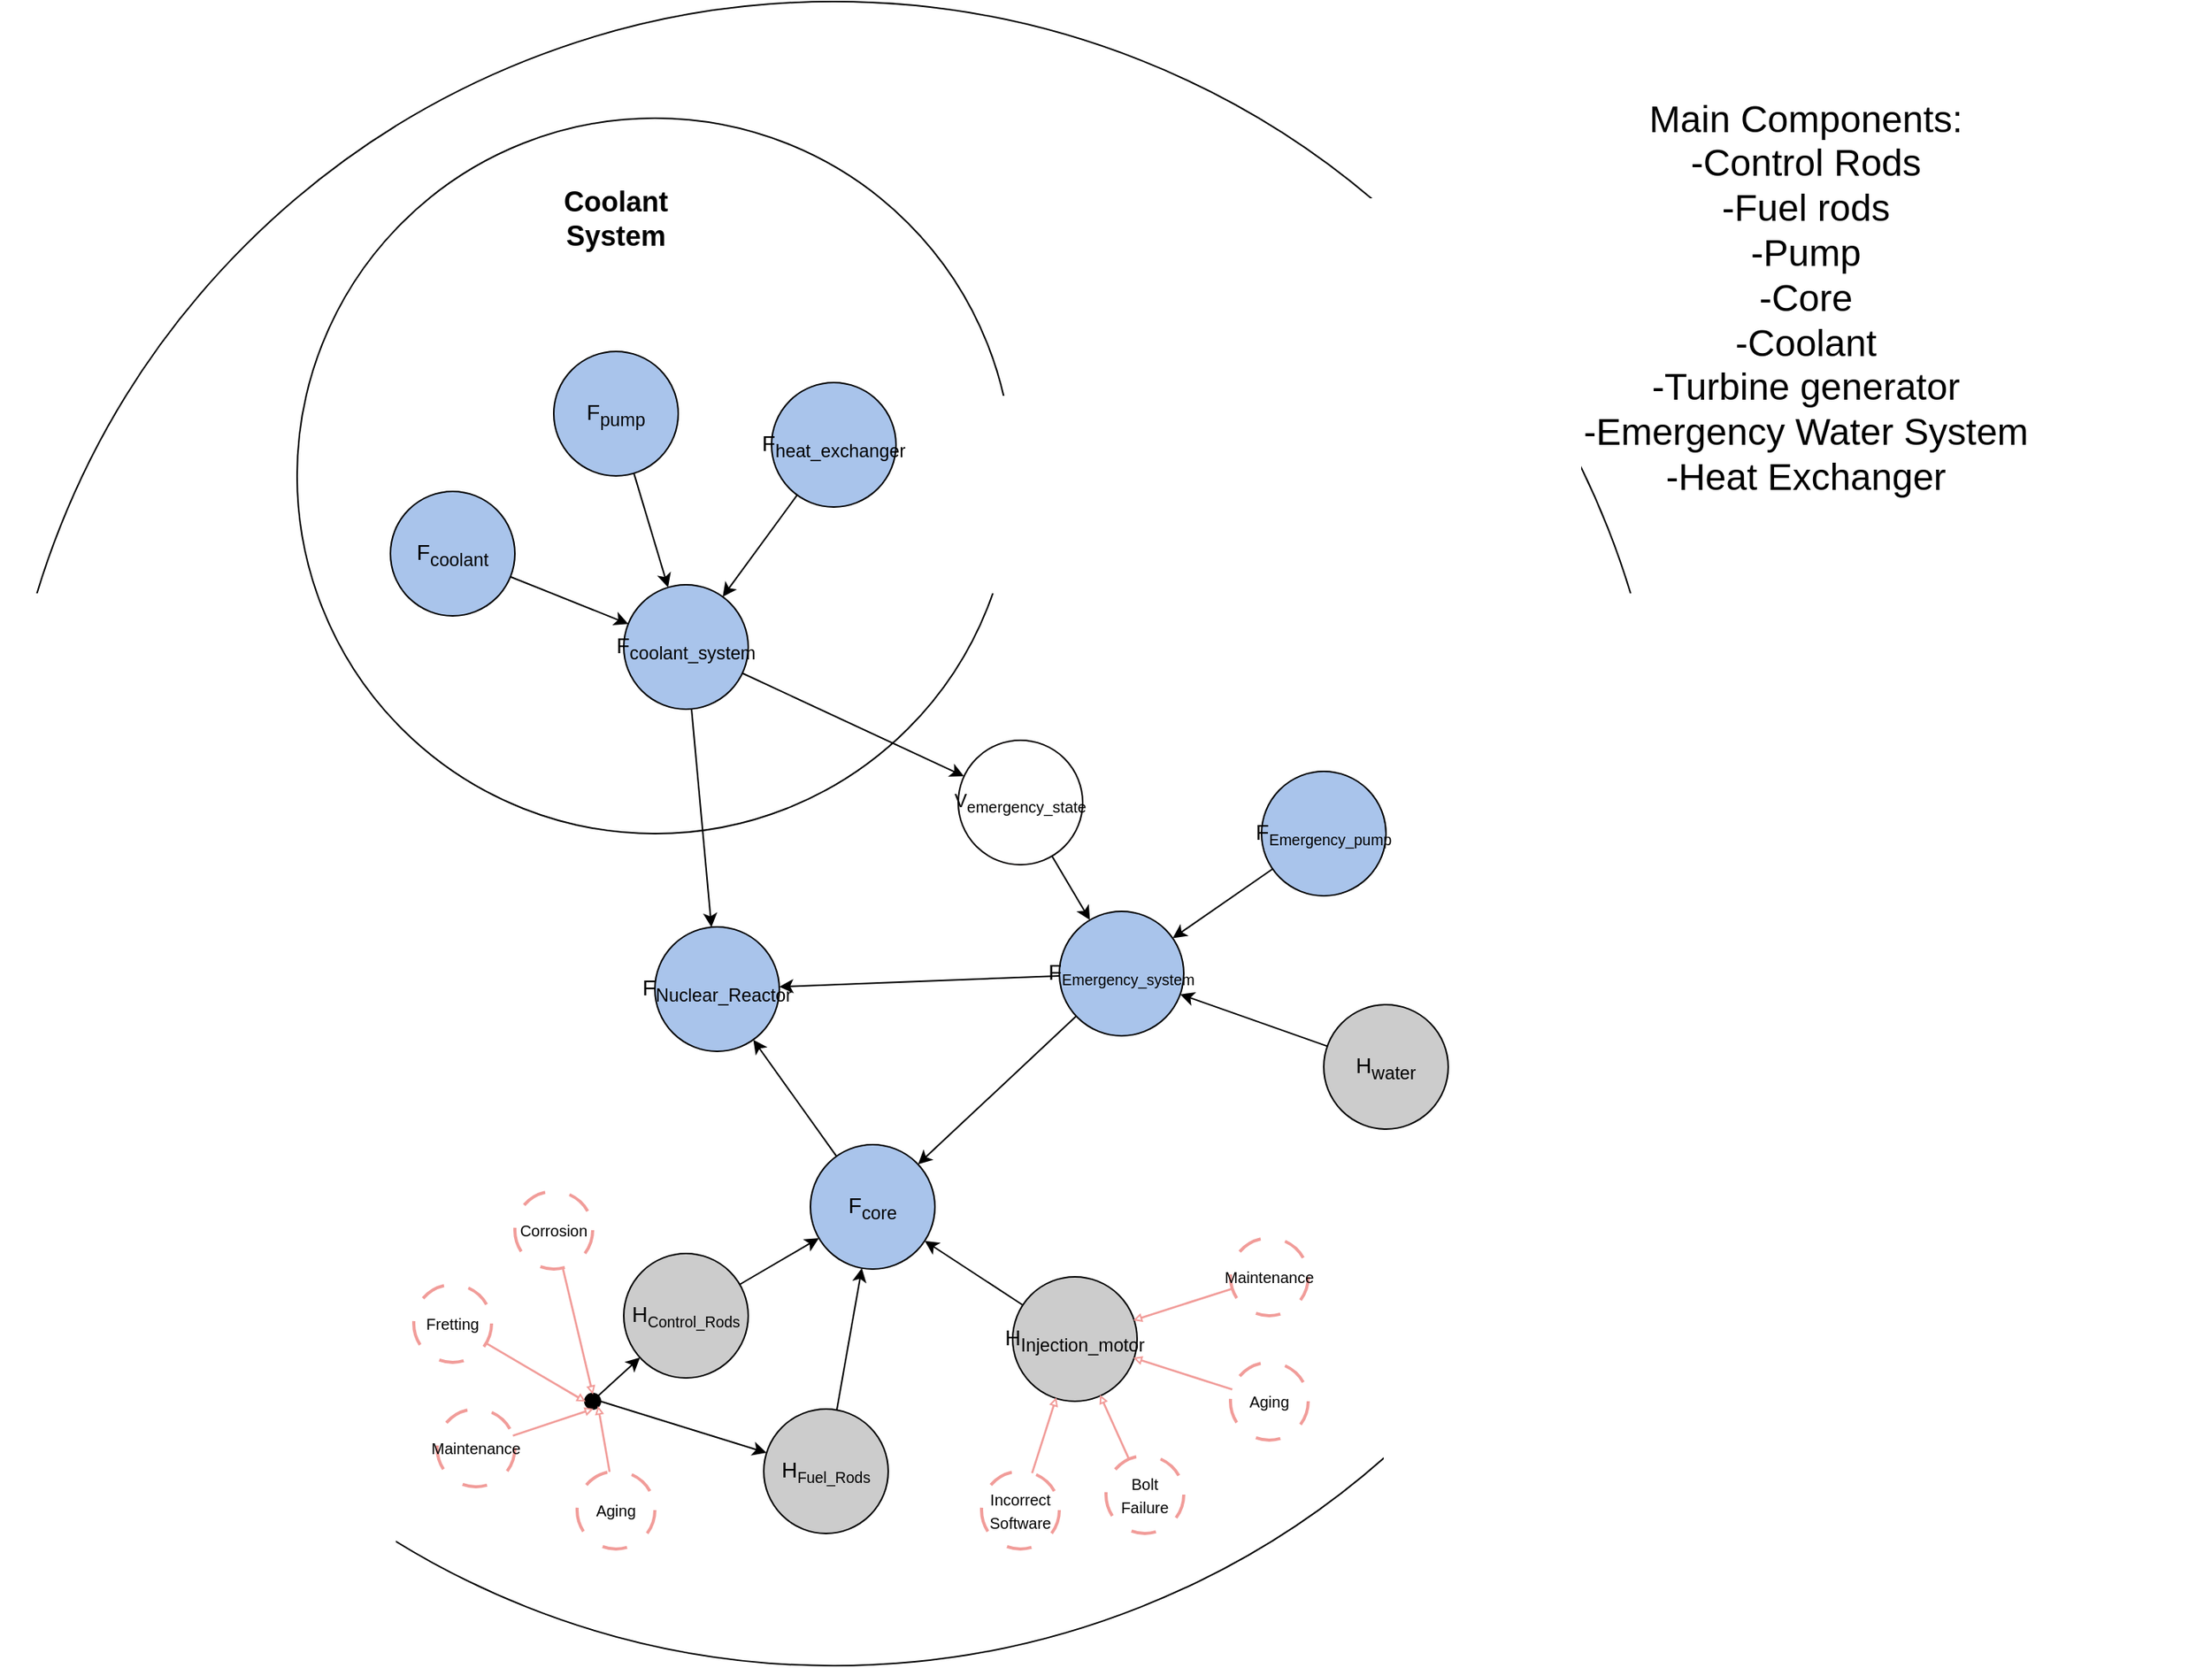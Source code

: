 <mxfile version="22.0.6" type="google">
  <diagram name="Page-1" id="oBmTGOQ4d8iayzNCdB5j">
    <mxGraphModel grid="1" page="1" gridSize="10" guides="1" tooltips="1" connect="1" arrows="1" fold="1" pageScale="1" pageWidth="850" pageHeight="1100" math="0" shadow="0">
      <root>
        <mxCell id="0" />
        <mxCell id="1" parent="0" />
        <mxCell id="Txb1ILuyi1FyjXAz6f0s-2" value="" style="ellipse;whiteSpace=wrap;html=1;aspect=fixed;" vertex="1" parent="1">
          <mxGeometry x="-2520" y="85" width="1070" height="1070" as="geometry" />
        </mxCell>
        <mxCell id="Txb1ILuyi1FyjXAz6f0s-3" value="" style="ellipse;whiteSpace=wrap;html=1;aspect=fixed;" vertex="1" parent="1">
          <mxGeometry x="-2330" y="160" width="460" height="460" as="geometry" />
        </mxCell>
        <mxCell id="Txb1ILuyi1FyjXAz6f0s-1" value="&lt;font style=&quot;font-size: 24px;&quot;&gt;Main Components:&lt;br&gt;-Control Rods&lt;br&gt;-Fuel rods&lt;br&gt;-Pump&lt;br&gt;-Core&lt;br&gt;-Coolant&lt;br&gt;-Turbine generator&lt;br&gt;-Emergency Water System&lt;br&gt;-Heat Exchanger&lt;br&gt;&lt;br&gt;&lt;/font&gt;" style="text;html=1;strokeColor=none;fillColor=none;align=center;verticalAlign=middle;whiteSpace=wrap;rounded=0;" vertex="1" parent="1">
          <mxGeometry x="-1620" y="160" width="520" height="260" as="geometry" />
        </mxCell>
        <mxCell id="Txb1ILuyi1FyjXAz6f0s-5" value="&lt;b&gt;&lt;font style=&quot;font-size: 18px;&quot;&gt;Coolant System&lt;/font&gt;&lt;/b&gt;" style="text;html=1;strokeColor=none;fillColor=none;align=center;verticalAlign=middle;whiteSpace=wrap;rounded=0;" vertex="1" parent="1">
          <mxGeometry x="-2155" y="210" width="60" height="30" as="geometry" />
        </mxCell>
        <mxCell id="Txb1ILuyi1FyjXAz6f0s-38" value="&lt;span style=&quot;font-size: 14px;&quot;&gt;F&lt;sub&gt;pump&lt;/sub&gt;&lt;/span&gt;" style="ellipse;whiteSpace=wrap;html=1;aspect=fixed;fillColor=#A9C4EB;" vertex="1" parent="1">
          <mxGeometry x="-2165" y="310" width="80" height="80" as="geometry" />
        </mxCell>
        <mxCell id="Txb1ILuyi1FyjXAz6f0s-39" value="&lt;span style=&quot;font-size: 14px;&quot;&gt;F&lt;sub&gt;heat_exchanger&lt;/sub&gt;&lt;/span&gt;" style="ellipse;whiteSpace=wrap;html=1;aspect=fixed;fillColor=#A9C4EB;" vertex="1" parent="1">
          <mxGeometry x="-2025" y="330" width="80" height="80" as="geometry" />
        </mxCell>
        <mxCell id="Txb1ILuyi1FyjXAz6f0s-40" value="&lt;span style=&quot;font-size: 14px;&quot;&gt;F&lt;sub&gt;coolant&lt;/sub&gt;&lt;/span&gt;" style="ellipse;whiteSpace=wrap;html=1;aspect=fixed;fillColor=#A9C4EB;" vertex="1" parent="1">
          <mxGeometry x="-2270" y="400" width="80" height="80" as="geometry" />
        </mxCell>
        <mxCell id="Txb1ILuyi1FyjXAz6f0s-41" value="&lt;span style=&quot;font-size: 14px;&quot;&gt;F&lt;sub&gt;coolant_system&lt;/sub&gt;&lt;/span&gt;" style="ellipse;whiteSpace=wrap;html=1;aspect=fixed;fillColor=#A9C4EB;" vertex="1" parent="1">
          <mxGeometry x="-2120" y="460" width="80" height="80" as="geometry" />
        </mxCell>
        <mxCell id="Txb1ILuyi1FyjXAz6f0s-43" value="" style="endArrow=classic;html=1;rounded=0;" edge="1" parent="1" source="Txb1ILuyi1FyjXAz6f0s-38" target="Txb1ILuyi1FyjXAz6f0s-41">
          <mxGeometry width="50" height="50" relative="1" as="geometry">
            <mxPoint x="-2100" y="450" as="sourcePoint" />
            <mxPoint x="-2050" y="400" as="targetPoint" />
          </mxGeometry>
        </mxCell>
        <mxCell id="Txb1ILuyi1FyjXAz6f0s-44" value="" style="endArrow=classic;html=1;rounded=0;" edge="1" parent="1" source="Txb1ILuyi1FyjXAz6f0s-40" target="Txb1ILuyi1FyjXAz6f0s-41">
          <mxGeometry width="50" height="50" relative="1" as="geometry">
            <mxPoint x="-2210" y="510" as="sourcePoint" />
            <mxPoint x="-2160" y="460" as="targetPoint" />
          </mxGeometry>
        </mxCell>
        <mxCell id="Txb1ILuyi1FyjXAz6f0s-46" value="" style="endArrow=classic;html=1;rounded=0;" edge="1" parent="1" source="Txb1ILuyi1FyjXAz6f0s-39" target="Txb1ILuyi1FyjXAz6f0s-41">
          <mxGeometry width="50" height="50" relative="1" as="geometry">
            <mxPoint x="-1950" y="330" as="sourcePoint" />
            <mxPoint x="-1900" y="280" as="targetPoint" />
          </mxGeometry>
        </mxCell>
        <mxCell id="Txb1ILuyi1FyjXAz6f0s-47" value="&lt;span style=&quot;font-size: 14px;&quot;&gt;F&lt;sub&gt;Nuclear_Reactor&lt;/sub&gt;&lt;/span&gt;" style="ellipse;whiteSpace=wrap;html=1;aspect=fixed;fillColor=#A9C4EB;" vertex="1" parent="1">
          <mxGeometry x="-2100" y="680" width="80" height="80" as="geometry" />
        </mxCell>
        <mxCell id="Txb1ILuyi1FyjXAz6f0s-48" value="" style="endArrow=classic;html=1;rounded=0;" edge="1" parent="1" source="Txb1ILuyi1FyjXAz6f0s-41" target="Txb1ILuyi1FyjXAz6f0s-47">
          <mxGeometry width="50" height="50" relative="1" as="geometry">
            <mxPoint x="-2090" y="750" as="sourcePoint" />
            <mxPoint x="-2040" y="700" as="targetPoint" />
          </mxGeometry>
        </mxCell>
        <mxCell id="Txb1ILuyi1FyjXAz6f0s-49" value="V&lt;sub&gt;emergency_state&lt;/sub&gt;" style="ellipse;whiteSpace=wrap;html=1;aspect=fixed;fillColor=#FFFFFF;strokeColor=#080505;strokeWidth=1;" vertex="1" parent="1">
          <mxGeometry x="-1905" y="560" width="80" height="80" as="geometry" />
        </mxCell>
        <mxCell id="Txb1ILuyi1FyjXAz6f0s-51" value="" style="endArrow=classic;html=1;rounded=0;" edge="1" parent="1" source="Txb1ILuyi1FyjXAz6f0s-41" target="Txb1ILuyi1FyjXAz6f0s-49">
          <mxGeometry width="50" height="50" relative="1" as="geometry">
            <mxPoint x="-1880" y="710" as="sourcePoint" />
            <mxPoint x="-1830" y="660" as="targetPoint" />
          </mxGeometry>
        </mxCell>
        <mxCell id="Txb1ILuyi1FyjXAz6f0s-52" value="&lt;span style=&quot;font-size: 14px;&quot;&gt;F&lt;/span&gt;&lt;span style=&quot;font-size: 11.667px;&quot;&gt;&lt;sub&gt;Emergency_system&lt;/sub&gt;&lt;/span&gt;" style="ellipse;whiteSpace=wrap;html=1;aspect=fixed;fillColor=#A9C4EB;" vertex="1" parent="1">
          <mxGeometry x="-1840" y="670" width="80" height="80" as="geometry" />
        </mxCell>
        <mxCell id="Txb1ILuyi1FyjXAz6f0s-53" value="" style="endArrow=classic;html=1;rounded=0;" edge="1" parent="1" source="Txb1ILuyi1FyjXAz6f0s-49" target="Txb1ILuyi1FyjXAz6f0s-52">
          <mxGeometry width="50" height="50" relative="1" as="geometry">
            <mxPoint x="-1820" y="760" as="sourcePoint" />
            <mxPoint x="-1770" y="710" as="targetPoint" />
          </mxGeometry>
        </mxCell>
        <mxCell id="Txb1ILuyi1FyjXAz6f0s-54" value="&lt;span style=&quot;font-size: 14px;&quot;&gt;F&lt;/span&gt;&lt;span style=&quot;font-size: 11.667px;&quot;&gt;&lt;sub&gt;Emergency_pump&lt;/sub&gt;&lt;/span&gt;" style="ellipse;whiteSpace=wrap;html=1;aspect=fixed;fillColor=#A9C4EB;" vertex="1" parent="1">
          <mxGeometry x="-1710" y="580" width="80" height="80" as="geometry" />
        </mxCell>
        <mxCell id="Txb1ILuyi1FyjXAz6f0s-55" value="" style="endArrow=classic;html=1;rounded=0;" edge="1" parent="1" source="Txb1ILuyi1FyjXAz6f0s-54" target="Txb1ILuyi1FyjXAz6f0s-52">
          <mxGeometry width="50" height="50" relative="1" as="geometry">
            <mxPoint x="-1600" y="640" as="sourcePoint" />
            <mxPoint x="-1550" y="590" as="targetPoint" />
          </mxGeometry>
        </mxCell>
        <mxCell id="Txb1ILuyi1FyjXAz6f0s-56" value="&lt;font style=&quot;font-size: 14px;&quot;&gt;H&lt;sub&gt;water&lt;/sub&gt;&lt;/font&gt;" style="ellipse;whiteSpace=wrap;html=1;aspect=fixed;fillColor=#CCCCCC;" vertex="1" parent="1">
          <mxGeometry x="-1670" y="730" width="80" height="80" as="geometry" />
        </mxCell>
        <mxCell id="Txb1ILuyi1FyjXAz6f0s-57" value="" style="endArrow=classic;html=1;rounded=0;" edge="1" parent="1" source="Txb1ILuyi1FyjXAz6f0s-56" target="Txb1ILuyi1FyjXAz6f0s-52">
          <mxGeometry width="50" height="50" relative="1" as="geometry">
            <mxPoint x="-1620" y="760" as="sourcePoint" />
            <mxPoint x="-1570" y="710" as="targetPoint" />
          </mxGeometry>
        </mxCell>
        <mxCell id="Txb1ILuyi1FyjXAz6f0s-58" value="" style="endArrow=classic;html=1;rounded=0;" edge="1" parent="1" source="Txb1ILuyi1FyjXAz6f0s-52" target="Txb1ILuyi1FyjXAz6f0s-47">
          <mxGeometry width="50" height="50" relative="1" as="geometry">
            <mxPoint x="-1880" y="790" as="sourcePoint" />
            <mxPoint x="-1830" y="740" as="targetPoint" />
          </mxGeometry>
        </mxCell>
        <mxCell id="Txb1ILuyi1FyjXAz6f0s-60" value="&lt;span style=&quot;font-size: 14px;&quot;&gt;F&lt;sub&gt;core&lt;/sub&gt;&lt;/span&gt;" style="ellipse;whiteSpace=wrap;html=1;aspect=fixed;fillColor=#A9C4EB;" vertex="1" parent="1">
          <mxGeometry x="-2000" y="820" width="80" height="80" as="geometry" />
        </mxCell>
        <mxCell id="Txb1ILuyi1FyjXAz6f0s-61" value="" style="endArrow=classic;html=1;rounded=0;" edge="1" parent="1" source="Txb1ILuyi1FyjXAz6f0s-52" target="Txb1ILuyi1FyjXAz6f0s-60">
          <mxGeometry width="50" height="50" relative="1" as="geometry">
            <mxPoint x="-1830" y="880" as="sourcePoint" />
            <mxPoint x="-1780" y="830" as="targetPoint" />
          </mxGeometry>
        </mxCell>
        <mxCell id="Txb1ILuyi1FyjXAz6f0s-62" value="" style="endArrow=classic;html=1;rounded=0;" edge="1" parent="1" source="Txb1ILuyi1FyjXAz6f0s-60" target="Txb1ILuyi1FyjXAz6f0s-47">
          <mxGeometry width="50" height="50" relative="1" as="geometry">
            <mxPoint x="-2080" y="910" as="sourcePoint" />
            <mxPoint x="-2030" y="860" as="targetPoint" />
          </mxGeometry>
        </mxCell>
        <mxCell id="Txb1ILuyi1FyjXAz6f0s-64" value="&lt;font style=&quot;font-size: 14px;&quot;&gt;H&lt;sub&gt;Injection_motor&lt;/sub&gt;&lt;/font&gt;" style="ellipse;whiteSpace=wrap;html=1;aspect=fixed;fillColor=#CCCCCC;" vertex="1" parent="1">
          <mxGeometry x="-1870" y="905" width="80" height="80" as="geometry" />
        </mxCell>
        <mxCell id="Txb1ILuyi1FyjXAz6f0s-65" value="&lt;font style=&quot;font-size: 14px;&quot;&gt;H&lt;/font&gt;&lt;font style=&quot;font-size: 11.667px;&quot;&gt;&lt;sub&gt;Control_Rods&lt;/sub&gt;&lt;/font&gt;" style="ellipse;whiteSpace=wrap;html=1;aspect=fixed;fillColor=#CCCCCC;" vertex="1" parent="1">
          <mxGeometry x="-2120" y="890" width="80" height="80" as="geometry" />
        </mxCell>
        <mxCell id="Txb1ILuyi1FyjXAz6f0s-66" value="&lt;font style=&quot;font-size: 14px;&quot;&gt;H&lt;/font&gt;&lt;font style=&quot;font-size: 11.667px;&quot;&gt;&lt;sub&gt;Fuel_Rods&lt;/sub&gt;&lt;/font&gt;" style="ellipse;whiteSpace=wrap;html=1;aspect=fixed;fillColor=#CCCCCC;" vertex="1" parent="1">
          <mxGeometry x="-2030" y="990" width="80" height="80" as="geometry" />
        </mxCell>
        <mxCell id="Txb1ILuyi1FyjXAz6f0s-67" value="&lt;font style=&quot;font-size: 10px;&quot;&gt;Corrosion&lt;/font&gt;" style="ellipse;whiteSpace=wrap;html=1;aspect=fixed;fillColor=#FFFFFF;strokeColor=#F19C99;strokeWidth=2;dashed=1;dashPattern=8 8;" vertex="1" parent="1">
          <mxGeometry x="-2190" y="850" width="50" height="50" as="geometry" />
        </mxCell>
        <mxCell id="Txb1ILuyi1FyjXAz6f0s-68" value="&lt;font style=&quot;font-size: 10px;&quot;&gt;Fretting&lt;/font&gt;" style="ellipse;whiteSpace=wrap;html=1;aspect=fixed;fillColor=#FFFFFF;strokeColor=#F19C99;strokeWidth=2;dashed=1;dashPattern=8 8;" vertex="1" parent="1">
          <mxGeometry x="-2255" y="910" width="50" height="50" as="geometry" />
        </mxCell>
        <mxCell id="Txb1ILuyi1FyjXAz6f0s-69" value="&lt;font style=&quot;font-size: 10px;&quot;&gt;Aging&lt;/font&gt;" style="ellipse;whiteSpace=wrap;html=1;aspect=fixed;fillColor=#FFFFFF;strokeColor=#F19C99;strokeWidth=2;dashed=1;dashPattern=8 8;" vertex="1" parent="1">
          <mxGeometry x="-2150" y="1030" width="50" height="50" as="geometry" />
        </mxCell>
        <mxCell id="Txb1ILuyi1FyjXAz6f0s-70" value="&lt;font style=&quot;font-size: 10px;&quot;&gt;Maintenance&lt;/font&gt;" style="ellipse;whiteSpace=wrap;html=1;aspect=fixed;fillColor=#FFFFFF;strokeColor=#F19C99;strokeWidth=2;dashed=1;dashPattern=8 8;" vertex="1" parent="1">
          <mxGeometry x="-2240" y="990" width="50" height="50" as="geometry" />
        </mxCell>
        <mxCell id="Txb1ILuyi1FyjXAz6f0s-72" value="" style="ellipse;whiteSpace=wrap;html=1;aspect=fixed;fillColor=#000000;strokeColor=#000000;" vertex="1" parent="1">
          <mxGeometry x="-2145" y="980" width="10" height="10" as="geometry" />
        </mxCell>
        <mxCell id="Txb1ILuyi1FyjXAz6f0s-73" value="" style="shape=flexArrow;endArrow=classic;html=1;rounded=0;width=0.323;endSize=1.065;endWidth=2.981;strokeColor=#F19C99;entryX=0;entryY=0.5;entryDx=0;entryDy=0;" edge="1" parent="1" source="Txb1ILuyi1FyjXAz6f0s-68" target="Txb1ILuyi1FyjXAz6f0s-72">
          <mxGeometry width="50" height="50" relative="1" as="geometry">
            <mxPoint x="-1354" y="662" as="sourcePoint" />
            <mxPoint x="-1314" y="637" as="targetPoint" />
          </mxGeometry>
        </mxCell>
        <mxCell id="Txb1ILuyi1FyjXAz6f0s-75" value="" style="shape=flexArrow;endArrow=classic;html=1;rounded=0;width=0.323;endSize=1.065;endWidth=2.981;strokeColor=#F19C99;entryX=0.5;entryY=0;entryDx=0;entryDy=0;" edge="1" parent="1" source="Txb1ILuyi1FyjXAz6f0s-67" target="Txb1ILuyi1FyjXAz6f0s-72">
          <mxGeometry width="50" height="50" relative="1" as="geometry">
            <mxPoint x="-2198" y="958" as="sourcePoint" />
            <mxPoint x="-2135" y="995" as="targetPoint" />
          </mxGeometry>
        </mxCell>
        <mxCell id="Txb1ILuyi1FyjXAz6f0s-76" value="" style="shape=flexArrow;endArrow=classic;html=1;rounded=0;width=0.323;endSize=1.065;endWidth=2.981;strokeColor=#F19C99;entryX=0.5;entryY=1;entryDx=0;entryDy=0;" edge="1" parent="1" source="Txb1ILuyi1FyjXAz6f0s-70" target="Txb1ILuyi1FyjXAz6f0s-72">
          <mxGeometry width="50" height="50" relative="1" as="geometry">
            <mxPoint x="-2198" y="958" as="sourcePoint" />
            <mxPoint x="-2135" y="995" as="targetPoint" />
          </mxGeometry>
        </mxCell>
        <mxCell id="Txb1ILuyi1FyjXAz6f0s-77" value="" style="shape=flexArrow;endArrow=classic;html=1;rounded=0;width=0.323;endSize=1.065;endWidth=2.981;strokeColor=#F19C99;entryX=1;entryY=1;entryDx=0;entryDy=0;" edge="1" parent="1" source="Txb1ILuyi1FyjXAz6f0s-69" target="Txb1ILuyi1FyjXAz6f0s-72">
          <mxGeometry width="50" height="50" relative="1" as="geometry">
            <mxPoint x="-2188" y="968" as="sourcePoint" />
            <mxPoint x="-2125" y="1005" as="targetPoint" />
          </mxGeometry>
        </mxCell>
        <mxCell id="Txb1ILuyi1FyjXAz6f0s-79" value="" style="endArrow=classic;html=1;rounded=0;exitX=1;exitY=0;exitDx=0;exitDy=0;" edge="1" parent="1" source="Txb1ILuyi1FyjXAz6f0s-72" target="Txb1ILuyi1FyjXAz6f0s-65">
          <mxGeometry width="50" height="50" relative="1" as="geometry">
            <mxPoint x="-2100" y="1030" as="sourcePoint" />
            <mxPoint x="-2050" y="980" as="targetPoint" />
          </mxGeometry>
        </mxCell>
        <mxCell id="Txb1ILuyi1FyjXAz6f0s-80" value="" style="endArrow=classic;html=1;rounded=0;exitX=1;exitY=0.5;exitDx=0;exitDy=0;" edge="1" parent="1" source="Txb1ILuyi1FyjXAz6f0s-72" target="Txb1ILuyi1FyjXAz6f0s-66">
          <mxGeometry width="50" height="50" relative="1" as="geometry">
            <mxPoint x="-2120.004" y="998.536" as="sourcePoint" />
            <mxPoint x="-2013.54" y="1030" as="targetPoint" />
          </mxGeometry>
        </mxCell>
        <mxCell id="Txb1ILuyi1FyjXAz6f0s-81" value="" style="endArrow=classic;html=1;rounded=0;" edge="1" parent="1" source="Txb1ILuyi1FyjXAz6f0s-66" target="Txb1ILuyi1FyjXAz6f0s-60">
          <mxGeometry width="50" height="50" relative="1" as="geometry">
            <mxPoint x="-1950" y="1020" as="sourcePoint" />
            <mxPoint x="-1900" y="970" as="targetPoint" />
          </mxGeometry>
        </mxCell>
        <mxCell id="Txb1ILuyi1FyjXAz6f0s-83" value="" style="endArrow=classic;html=1;rounded=0;" edge="1" parent="1" source="Txb1ILuyi1FyjXAz6f0s-65" target="Txb1ILuyi1FyjXAz6f0s-60">
          <mxGeometry width="50" height="50" relative="1" as="geometry">
            <mxPoint x="-2006" y="1013" as="sourcePoint" />
            <mxPoint x="-1964" y="907" as="targetPoint" />
          </mxGeometry>
        </mxCell>
        <mxCell id="Txb1ILuyi1FyjXAz6f0s-84" value="&lt;font style=&quot;font-size: 10px;&quot;&gt;Maintenance&lt;/font&gt;" style="ellipse;whiteSpace=wrap;html=1;aspect=fixed;fillColor=#FFFFFF;strokeColor=#F19C99;strokeWidth=2;dashed=1;dashPattern=8 8;" vertex="1" parent="1">
          <mxGeometry x="-1730" y="880" width="50" height="50" as="geometry" />
        </mxCell>
        <mxCell id="Txb1ILuyi1FyjXAz6f0s-85" value="&lt;font style=&quot;font-size: 10px;&quot;&gt;Aging&lt;/font&gt;" style="ellipse;whiteSpace=wrap;html=1;aspect=fixed;fillColor=#FFFFFF;strokeColor=#F19C99;strokeWidth=2;dashed=1;dashPattern=8 8;" vertex="1" parent="1">
          <mxGeometry x="-1730" y="960" width="50" height="50" as="geometry" />
        </mxCell>
        <mxCell id="Txb1ILuyi1FyjXAz6f0s-87" value="&lt;font style=&quot;font-size: 10px;&quot;&gt;Bolt Failure&lt;/font&gt;" style="ellipse;whiteSpace=wrap;html=1;aspect=fixed;fillColor=#FFFFFF;strokeColor=#F19C99;strokeWidth=2;dashed=1;dashPattern=8 8;" vertex="1" parent="1">
          <mxGeometry x="-1810" y="1020" width="50" height="50" as="geometry" />
        </mxCell>
        <mxCell id="Txb1ILuyi1FyjXAz6f0s-88" value="&lt;font style=&quot;font-size: 10px;&quot;&gt;Incorrect Software&lt;/font&gt;" style="ellipse;whiteSpace=wrap;html=1;aspect=fixed;fillColor=#FFFFFF;strokeColor=#F19C99;strokeWidth=2;dashed=1;dashPattern=8 8;" vertex="1" parent="1">
          <mxGeometry x="-1890" y="1030" width="50" height="50" as="geometry" />
        </mxCell>
        <mxCell id="Txb1ILuyi1FyjXAz6f0s-89" value="" style="shape=flexArrow;endArrow=classic;html=1;rounded=0;width=0.323;endSize=1.065;endWidth=2.981;strokeColor=#F19C99;" edge="1" parent="1" source="Txb1ILuyi1FyjXAz6f0s-84" target="Txb1ILuyi1FyjXAz6f0s-64">
          <mxGeometry width="50" height="50" relative="1" as="geometry">
            <mxPoint x="-1354" y="662" as="sourcePoint" />
            <mxPoint x="-1314" y="636" as="targetPoint" />
          </mxGeometry>
        </mxCell>
        <mxCell id="Txb1ILuyi1FyjXAz6f0s-90" value="" style="shape=flexArrow;endArrow=classic;html=1;rounded=0;width=0.323;endSize=1.065;endWidth=2.981;strokeColor=#F19C99;" edge="1" parent="1" source="Txb1ILuyi1FyjXAz6f0s-85" target="Txb1ILuyi1FyjXAz6f0s-64">
          <mxGeometry width="50" height="50" relative="1" as="geometry">
            <mxPoint x="-1690" y="953" as="sourcePoint" />
            <mxPoint x="-1790" y="944" as="targetPoint" />
          </mxGeometry>
        </mxCell>
        <mxCell id="Txb1ILuyi1FyjXAz6f0s-91" value="" style="shape=flexArrow;endArrow=classic;html=1;rounded=0;width=0.323;endSize=1.065;endWidth=2.981;strokeColor=#F19C99;" edge="1" parent="1" source="Txb1ILuyi1FyjXAz6f0s-87" target="Txb1ILuyi1FyjXAz6f0s-64">
          <mxGeometry width="50" height="50" relative="1" as="geometry">
            <mxPoint x="-1735" y="1010" as="sourcePoint" />
            <mxPoint x="-1798" y="964" as="targetPoint" />
          </mxGeometry>
        </mxCell>
        <mxCell id="Txb1ILuyi1FyjXAz6f0s-92" value="" style="shape=flexArrow;endArrow=classic;html=1;rounded=0;width=0.323;endSize=1.065;endWidth=2.981;strokeColor=#F19C99;" edge="1" parent="1" source="Txb1ILuyi1FyjXAz6f0s-88" target="Txb1ILuyi1FyjXAz6f0s-64">
          <mxGeometry width="50" height="50" relative="1" as="geometry">
            <mxPoint x="-1725" y="1020" as="sourcePoint" />
            <mxPoint x="-1788" y="974" as="targetPoint" />
          </mxGeometry>
        </mxCell>
        <mxCell id="Txb1ILuyi1FyjXAz6f0s-93" value="" style="endArrow=classic;html=1;rounded=0;" edge="1" parent="1" source="Txb1ILuyi1FyjXAz6f0s-64" target="Txb1ILuyi1FyjXAz6f0s-60">
          <mxGeometry width="50" height="50" relative="1" as="geometry">
            <mxPoint x="-1910" y="1020" as="sourcePoint" />
            <mxPoint x="-1860" y="970" as="targetPoint" />
          </mxGeometry>
        </mxCell>
      </root>
    </mxGraphModel>
  </diagram>
</mxfile>
